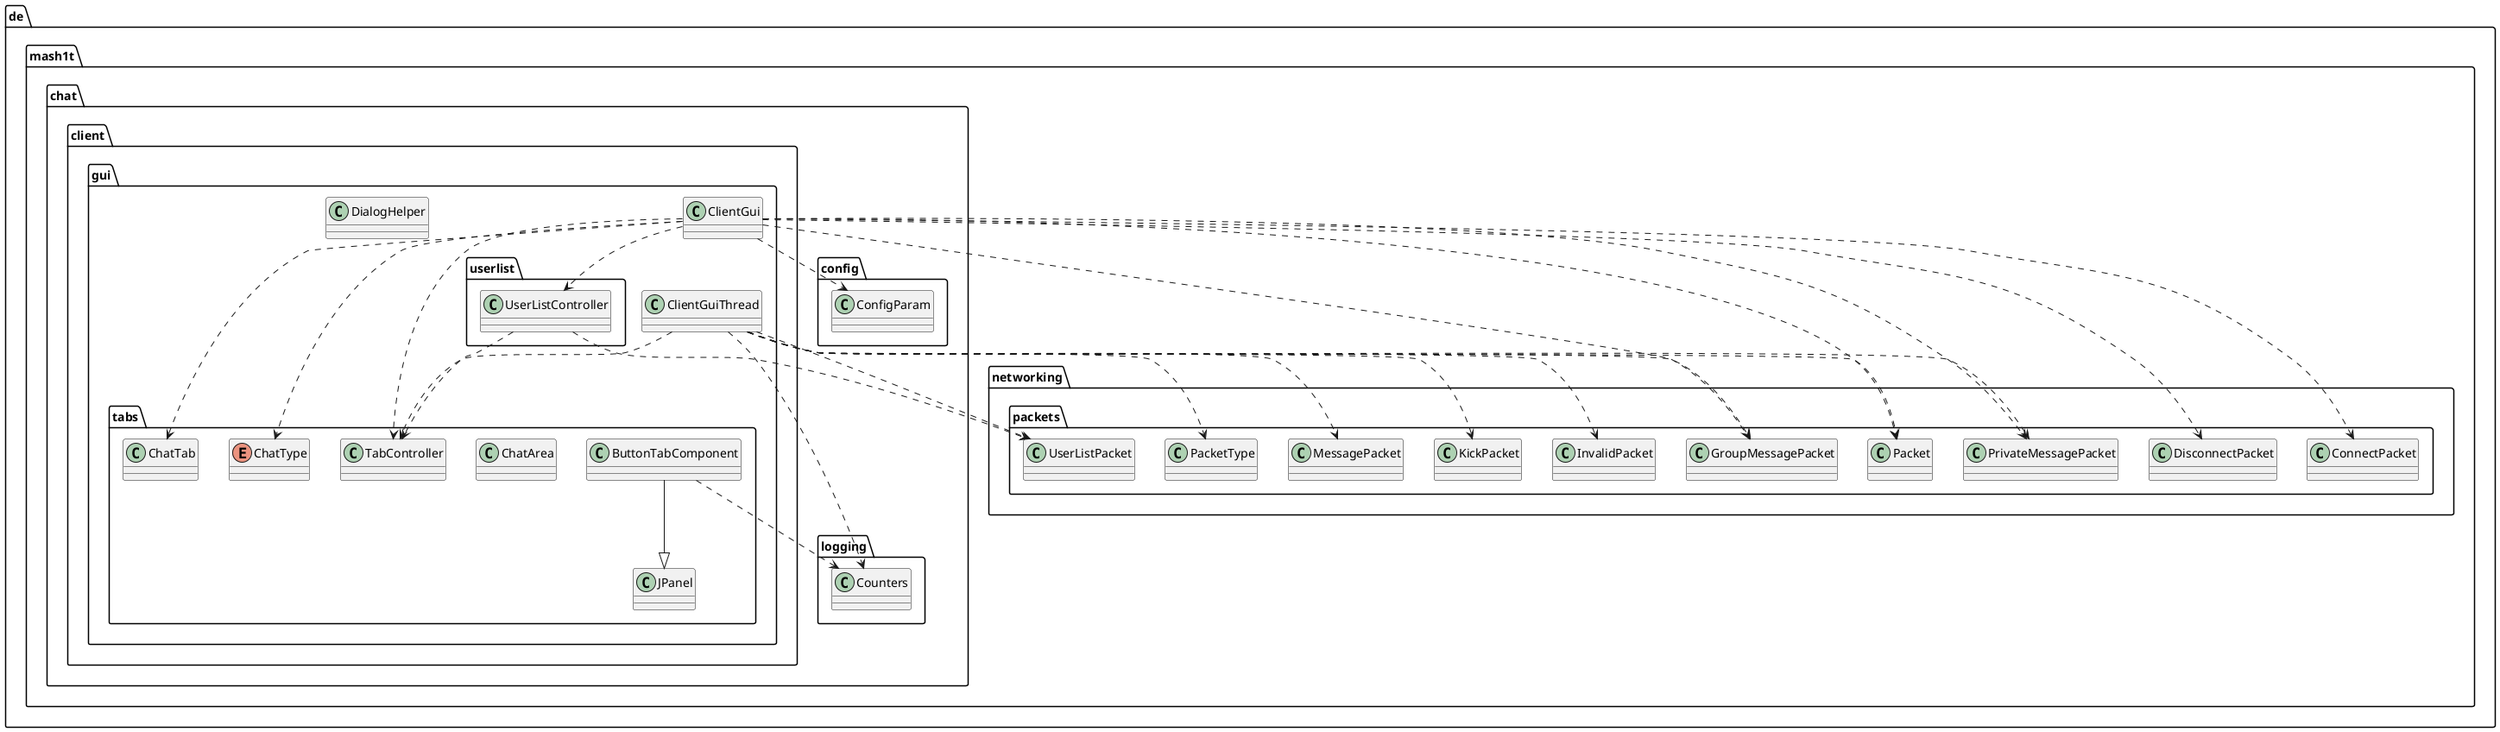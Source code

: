 @startuml
class de.mash1t.chat.client.gui.ClientGui
class de.mash1t.chat.client.gui.ClientGuiThread
class de.mash1t.chat.client.gui.DialogHelper
class de.mash1t.chat.client.gui.tabs.ButtonTabComponent
class de.mash1t.chat.client.gui.tabs.ChatArea
class de.mash1t.chat.client.gui.tabs.ChatTab
class de.mash1t.chat.client.gui.tabs.JPanel
class de.mash1t.chat.client.gui.tabs.TabController
class de.mash1t.chat.client.gui.userlist.UserListController
class de.mash1t.chat.config.ConfigParam
class de.mash1t.chat.logging.Counters
class de.mash1t.networking.packets.ConnectPacket
class de.mash1t.networking.packets.DisconnectPacket
class de.mash1t.networking.packets.GroupMessagePacket
class de.mash1t.networking.packets.InvalidPacket
class de.mash1t.networking.packets.KickPacket
class de.mash1t.networking.packets.MessagePacket
class de.mash1t.networking.packets.Packet
class de.mash1t.networking.packets.PacketType
class de.mash1t.networking.packets.PrivateMessagePacket
class de.mash1t.networking.packets.UserListPacket
enum de.mash1t.chat.client.gui.tabs.ChatType
de.mash1t.chat.client.gui.ClientGui ..> de.mash1t.chat.client.gui.tabs.ChatTab
de.mash1t.chat.client.gui.ClientGui ..> de.mash1t.chat.client.gui.tabs.TabController
de.mash1t.chat.client.gui.ClientGui ..> de.mash1t.chat.client.gui.userlist.UserListController
de.mash1t.chat.client.gui.ClientGui ..> de.mash1t.chat.config.ConfigParam
de.mash1t.chat.client.gui.ClientGui ..> de.mash1t.networking.packets.ConnectPacket
de.mash1t.chat.client.gui.ClientGui ..> de.mash1t.networking.packets.DisconnectPacket
de.mash1t.chat.client.gui.ClientGui ..> de.mash1t.networking.packets.GroupMessagePacket
de.mash1t.chat.client.gui.ClientGui ..> de.mash1t.networking.packets.Packet
de.mash1t.chat.client.gui.ClientGui ..> de.mash1t.networking.packets.PrivateMessagePacket
de.mash1t.chat.client.gui.ClientGui ..> de.mash1t.chat.client.gui.tabs.ChatType
de.mash1t.chat.client.gui.ClientGuiThread ..> de.mash1t.chat.client.gui.tabs.TabController
de.mash1t.chat.client.gui.ClientGuiThread ..> de.mash1t.chat.logging.Counters
de.mash1t.chat.client.gui.ClientGuiThread ..> de.mash1t.networking.packets.GroupMessagePacket
de.mash1t.chat.client.gui.ClientGuiThread ..> de.mash1t.networking.packets.InvalidPacket
de.mash1t.chat.client.gui.ClientGuiThread ..> de.mash1t.networking.packets.KickPacket
de.mash1t.chat.client.gui.ClientGuiThread ..> de.mash1t.networking.packets.MessagePacket
de.mash1t.chat.client.gui.ClientGuiThread ..> de.mash1t.networking.packets.Packet
de.mash1t.chat.client.gui.ClientGuiThread ..> de.mash1t.networking.packets.PacketType
de.mash1t.chat.client.gui.ClientGuiThread ..> de.mash1t.networking.packets.PrivateMessagePacket
de.mash1t.chat.client.gui.ClientGuiThread ..> de.mash1t.networking.packets.UserListPacket
de.mash1t.chat.client.gui.tabs.ButtonTabComponent --|> de.mash1t.chat.client.gui.tabs.JPanel
de.mash1t.chat.client.gui.tabs.ButtonTabComponent ..> de.mash1t.chat.logging.Counters
de.mash1t.chat.client.gui.userlist.UserListController ..> de.mash1t.chat.client.gui.tabs.TabController
de.mash1t.chat.client.gui.userlist.UserListController ..> de.mash1t.networking.packets.UserListPacket
@enduml